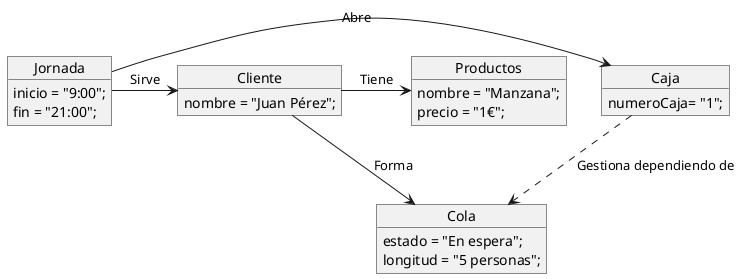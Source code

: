 @startuml

object Jornada {
  inicio = "9:00";
  fin = "21:00";
}

object Caja {
  numeroCaja= "1";
  
}

object Cliente {
  nombre = "Juan Pérez";
  
}

object Cola {
  estado = "En espera";
  longitud = "5 personas";
}

object Productos {
  nombre = "Manzana";
  precio = "1€";
}

Jornada -> Caja : "Abre"
Jornada -> Cliente : "Sirve"
Cliente -> Productos : "Tiene"
Cliente -> Cola : "Forma"
Caja ..> Cola : "Gestiona dependiendo de"

@enduml
